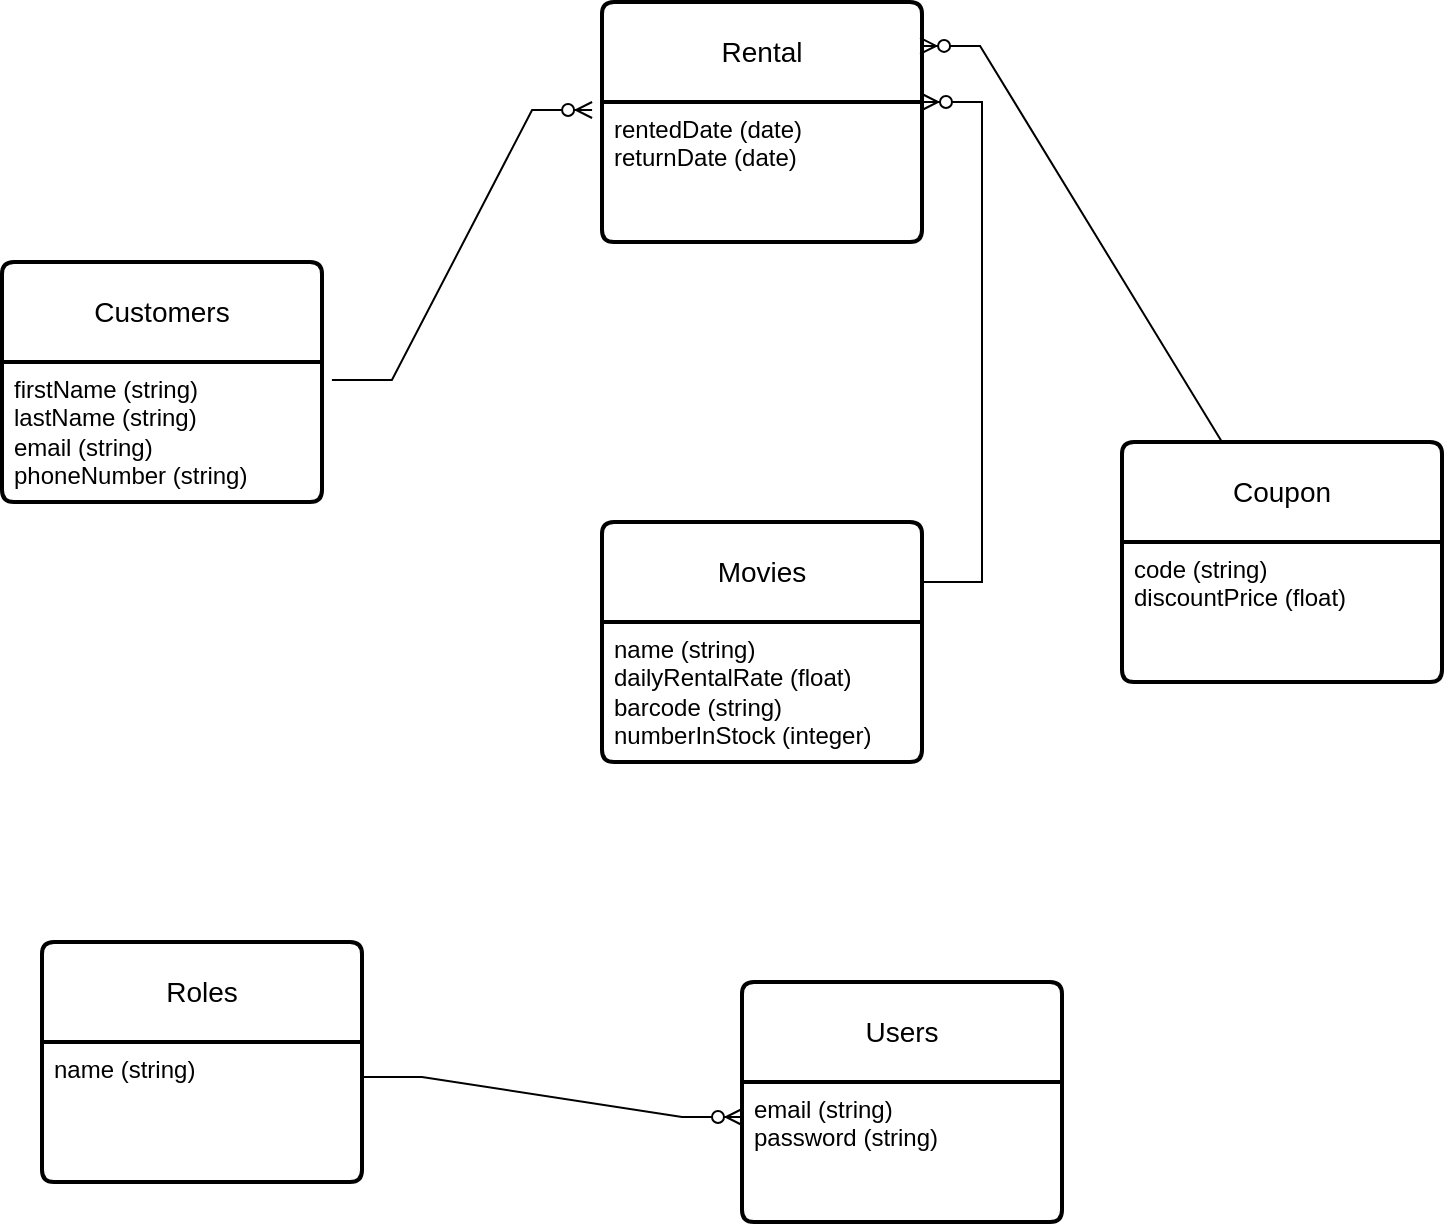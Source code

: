 <mxfile version="22.1.5" type="github">
  <diagram id="R2lEEEUBdFMjLlhIrx00" name="Page-1">
    <mxGraphModel dx="1434" dy="741" grid="1" gridSize="10" guides="1" tooltips="1" connect="1" arrows="1" fold="1" page="1" pageScale="1" pageWidth="850" pageHeight="1100" math="0" shadow="0" extFonts="Permanent Marker^https://fonts.googleapis.com/css?family=Permanent+Marker">
      <root>
        <mxCell id="0" />
        <mxCell id="1" parent="0" />
        <mxCell id="122oYNUA5ECZZKQbY96R-1" value="Customers" style="swimlane;childLayout=stackLayout;horizontal=1;startSize=50;horizontalStack=0;rounded=1;fontSize=14;fontStyle=0;strokeWidth=2;resizeParent=0;resizeLast=1;shadow=0;dashed=0;align=center;arcSize=4;whiteSpace=wrap;html=1;" vertex="1" parent="1">
          <mxGeometry x="100" y="140" width="160" height="120" as="geometry" />
        </mxCell>
        <mxCell id="122oYNUA5ECZZKQbY96R-2" value="firstName (string)&lt;br&gt;lastName (string)&lt;br&gt;email (string)&lt;br&gt;phoneNumber (string)" style="align=left;strokeColor=none;fillColor=none;spacingLeft=4;fontSize=12;verticalAlign=top;resizable=0;rotatable=0;part=1;html=1;" vertex="1" parent="122oYNUA5ECZZKQbY96R-1">
          <mxGeometry y="50" width="160" height="70" as="geometry" />
        </mxCell>
        <mxCell id="122oYNUA5ECZZKQbY96R-3" value="Roles" style="swimlane;childLayout=stackLayout;horizontal=1;startSize=50;horizontalStack=0;rounded=1;fontSize=14;fontStyle=0;strokeWidth=2;resizeParent=0;resizeLast=1;shadow=0;dashed=0;align=center;arcSize=4;whiteSpace=wrap;html=1;" vertex="1" parent="1">
          <mxGeometry x="120" y="480" width="160" height="120" as="geometry" />
        </mxCell>
        <mxCell id="122oYNUA5ECZZKQbY96R-4" value="name (string)" style="align=left;strokeColor=none;fillColor=none;spacingLeft=4;fontSize=12;verticalAlign=top;resizable=0;rotatable=0;part=1;html=1;" vertex="1" parent="122oYNUA5ECZZKQbY96R-3">
          <mxGeometry y="50" width="160" height="70" as="geometry" />
        </mxCell>
        <mxCell id="122oYNUA5ECZZKQbY96R-14" value="Movies" style="swimlane;childLayout=stackLayout;horizontal=1;startSize=50;horizontalStack=0;rounded=1;fontSize=14;fontStyle=0;strokeWidth=2;resizeParent=0;resizeLast=1;shadow=0;dashed=0;align=center;arcSize=4;whiteSpace=wrap;html=1;" vertex="1" parent="1">
          <mxGeometry x="400" y="270" width="160" height="120" as="geometry" />
        </mxCell>
        <mxCell id="122oYNUA5ECZZKQbY96R-15" value="name (string)&lt;br&gt;dailyRentalRate (float)&lt;br&gt;barcode (string)&lt;br&gt;numberInStock (integer)" style="align=left;strokeColor=none;fillColor=none;spacingLeft=4;fontSize=12;verticalAlign=top;resizable=0;rotatable=0;part=1;html=1;" vertex="1" parent="122oYNUA5ECZZKQbY96R-14">
          <mxGeometry y="50" width="160" height="70" as="geometry" />
        </mxCell>
        <mxCell id="122oYNUA5ECZZKQbY96R-37" style="edgeStyle=orthogonalEdgeStyle;rounded=0;orthogonalLoop=1;jettySize=auto;html=1;exitX=0.5;exitY=1;exitDx=0;exitDy=0;" edge="1" parent="122oYNUA5ECZZKQbY96R-14" source="122oYNUA5ECZZKQbY96R-15" target="122oYNUA5ECZZKQbY96R-15">
          <mxGeometry relative="1" as="geometry" />
        </mxCell>
        <mxCell id="122oYNUA5ECZZKQbY96R-18" value="Rental" style="swimlane;childLayout=stackLayout;horizontal=1;startSize=50;horizontalStack=0;rounded=1;fontSize=14;fontStyle=0;strokeWidth=2;resizeParent=0;resizeLast=1;shadow=0;dashed=0;align=center;arcSize=4;whiteSpace=wrap;html=1;" vertex="1" parent="1">
          <mxGeometry x="400" y="10" width="160" height="120" as="geometry" />
        </mxCell>
        <mxCell id="122oYNUA5ECZZKQbY96R-19" value="rentedDate (date)&lt;br&gt;returnDate (date)" style="align=left;strokeColor=none;fillColor=none;spacingLeft=4;fontSize=12;verticalAlign=top;resizable=0;rotatable=0;part=1;html=1;" vertex="1" parent="122oYNUA5ECZZKQbY96R-18">
          <mxGeometry y="50" width="160" height="70" as="geometry" />
        </mxCell>
        <mxCell id="122oYNUA5ECZZKQbY96R-25" value="Coupon" style="swimlane;childLayout=stackLayout;horizontal=1;startSize=50;horizontalStack=0;rounded=1;fontSize=14;fontStyle=0;strokeWidth=2;resizeParent=0;resizeLast=1;shadow=0;dashed=0;align=center;arcSize=4;whiteSpace=wrap;html=1;" vertex="1" parent="1">
          <mxGeometry x="660" y="230" width="160" height="120" as="geometry" />
        </mxCell>
        <mxCell id="122oYNUA5ECZZKQbY96R-26" value="code (string)&lt;br&gt;discountPrice (float)" style="align=left;strokeColor=none;fillColor=none;spacingLeft=4;fontSize=12;verticalAlign=top;resizable=0;rotatable=0;part=1;html=1;" vertex="1" parent="122oYNUA5ECZZKQbY96R-25">
          <mxGeometry y="50" width="160" height="70" as="geometry" />
        </mxCell>
        <mxCell id="122oYNUA5ECZZKQbY96R-29" value="Users" style="swimlane;childLayout=stackLayout;horizontal=1;startSize=50;horizontalStack=0;rounded=1;fontSize=14;fontStyle=0;strokeWidth=2;resizeParent=0;resizeLast=1;shadow=0;dashed=0;align=center;arcSize=4;whiteSpace=wrap;html=1;" vertex="1" parent="1">
          <mxGeometry x="470" y="500" width="160" height="120" as="geometry" />
        </mxCell>
        <mxCell id="122oYNUA5ECZZKQbY96R-30" value="email (string)&lt;br&gt;password (string)" style="align=left;strokeColor=none;fillColor=none;spacingLeft=4;fontSize=12;verticalAlign=top;resizable=0;rotatable=0;part=1;html=1;" vertex="1" parent="122oYNUA5ECZZKQbY96R-29">
          <mxGeometry y="50" width="160" height="70" as="geometry" />
        </mxCell>
        <mxCell id="122oYNUA5ECZZKQbY96R-33" value="" style="edgeStyle=entityRelationEdgeStyle;fontSize=12;html=1;endArrow=ERzeroToMany;endFill=1;rounded=0;entryX=0;entryY=0.25;entryDx=0;entryDy=0;exitX=1;exitY=0.25;exitDx=0;exitDy=0;" edge="1" parent="1" source="122oYNUA5ECZZKQbY96R-4" target="122oYNUA5ECZZKQbY96R-30">
          <mxGeometry width="100" height="100" relative="1" as="geometry">
            <mxPoint x="260" y="670" as="sourcePoint" />
            <mxPoint x="360" y="570" as="targetPoint" />
          </mxGeometry>
        </mxCell>
        <mxCell id="122oYNUA5ECZZKQbY96R-40" value="" style="edgeStyle=entityRelationEdgeStyle;fontSize=12;html=1;endArrow=ERzeroToMany;endFill=1;rounded=0;exitX=1.031;exitY=0.129;exitDx=0;exitDy=0;exitPerimeter=0;entryX=-0.031;entryY=0.45;entryDx=0;entryDy=0;entryPerimeter=0;" edge="1" parent="1" source="122oYNUA5ECZZKQbY96R-2" target="122oYNUA5ECZZKQbY96R-18">
          <mxGeometry width="100" height="100" relative="1" as="geometry">
            <mxPoint x="310" y="180" as="sourcePoint" />
            <mxPoint x="420" y="90" as="targetPoint" />
            <Array as="points">
              <mxPoint x="320" y="60" />
            </Array>
          </mxGeometry>
        </mxCell>
        <mxCell id="122oYNUA5ECZZKQbY96R-41" value="" style="edgeStyle=entityRelationEdgeStyle;fontSize=12;html=1;endArrow=ERzeroToMany;endFill=1;rounded=0;entryX=1;entryY=0;entryDx=0;entryDy=0;exitX=1;exitY=0.25;exitDx=0;exitDy=0;" edge="1" parent="1" source="122oYNUA5ECZZKQbY96R-14" target="122oYNUA5ECZZKQbY96R-19">
          <mxGeometry width="100" height="100" relative="1" as="geometry">
            <mxPoint x="610" y="360" as="sourcePoint" />
            <mxPoint x="740" y="130" as="targetPoint" />
          </mxGeometry>
        </mxCell>
        <mxCell id="122oYNUA5ECZZKQbY96R-46" value="" style="edgeStyle=entityRelationEdgeStyle;fontSize=12;html=1;endArrow=ERzeroToMany;endFill=1;rounded=0;entryX=0.994;entryY=0.183;entryDx=0;entryDy=0;entryPerimeter=0;exitX=0.5;exitY=0;exitDx=0;exitDy=0;" edge="1" parent="1" source="122oYNUA5ECZZKQbY96R-25" target="122oYNUA5ECZZKQbY96R-18">
          <mxGeometry width="100" height="100" relative="1" as="geometry">
            <mxPoint x="640" y="320" as="sourcePoint" />
            <mxPoint x="740" y="220" as="targetPoint" />
          </mxGeometry>
        </mxCell>
      </root>
    </mxGraphModel>
  </diagram>
</mxfile>

